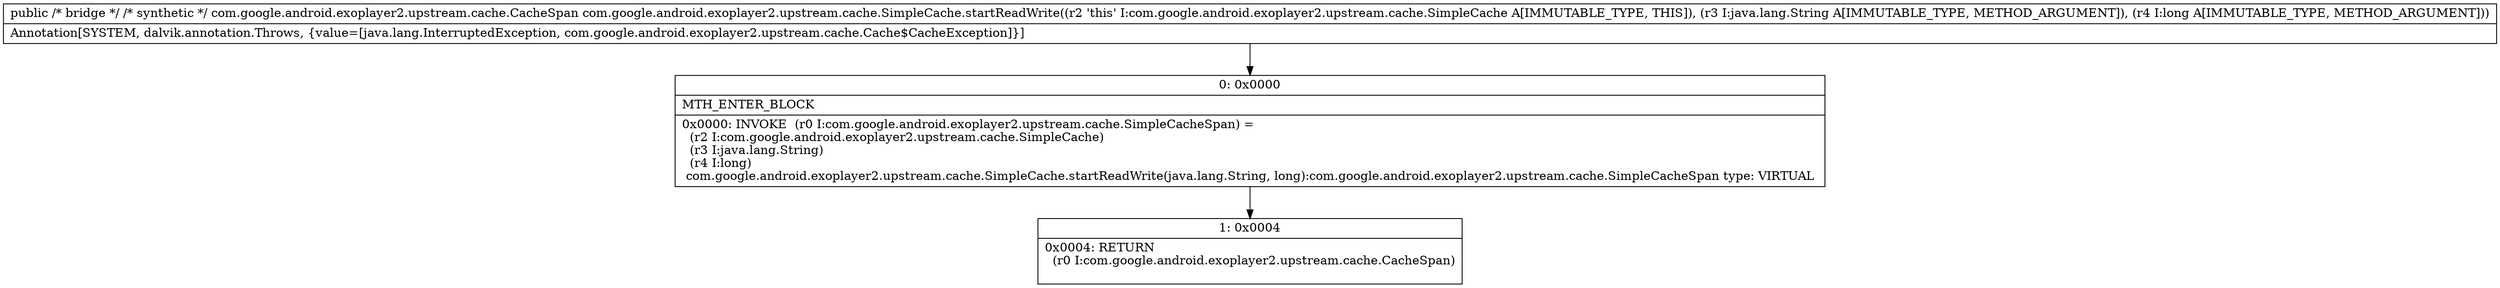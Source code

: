 digraph "CFG forcom.google.android.exoplayer2.upstream.cache.SimpleCache.startReadWrite(Ljava\/lang\/String;J)Lcom\/google\/android\/exoplayer2\/upstream\/cache\/CacheSpan;" {
Node_0 [shape=record,label="{0\:\ 0x0000|MTH_ENTER_BLOCK\l|0x0000: INVOKE  (r0 I:com.google.android.exoplayer2.upstream.cache.SimpleCacheSpan) = \l  (r2 I:com.google.android.exoplayer2.upstream.cache.SimpleCache)\l  (r3 I:java.lang.String)\l  (r4 I:long)\l com.google.android.exoplayer2.upstream.cache.SimpleCache.startReadWrite(java.lang.String, long):com.google.android.exoplayer2.upstream.cache.SimpleCacheSpan type: VIRTUAL \l}"];
Node_1 [shape=record,label="{1\:\ 0x0004|0x0004: RETURN  \l  (r0 I:com.google.android.exoplayer2.upstream.cache.CacheSpan)\l \l}"];
MethodNode[shape=record,label="{public \/* bridge *\/ \/* synthetic *\/ com.google.android.exoplayer2.upstream.cache.CacheSpan com.google.android.exoplayer2.upstream.cache.SimpleCache.startReadWrite((r2 'this' I:com.google.android.exoplayer2.upstream.cache.SimpleCache A[IMMUTABLE_TYPE, THIS]), (r3 I:java.lang.String A[IMMUTABLE_TYPE, METHOD_ARGUMENT]), (r4 I:long A[IMMUTABLE_TYPE, METHOD_ARGUMENT]))  | Annotation[SYSTEM, dalvik.annotation.Throws, \{value=[java.lang.InterruptedException, com.google.android.exoplayer2.upstream.cache.Cache$CacheException]\}]\l}"];
MethodNode -> Node_0;
Node_0 -> Node_1;
}


